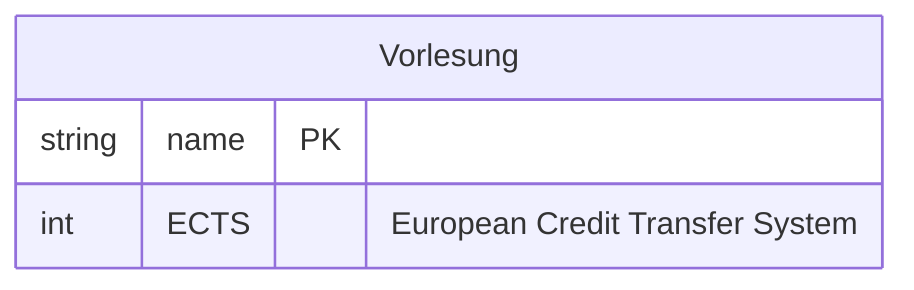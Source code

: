 erDiagram

    Vorlesung {
        string name PK
        int ECTS "European Credit Transfer System"
    }